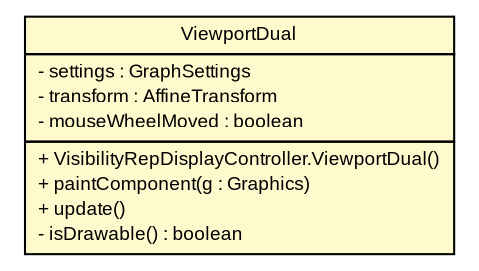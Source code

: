 #!/usr/local/bin/dot
#
# Class diagram 
# Generated by UMLGraph version R5_6 (http://www.umlgraph.org/)
#

digraph G {
	edge [fontname="arial",fontsize=10,labelfontname="arial",labelfontsize=10];
	node [fontname="arial",fontsize=10,shape=plaintext];
	nodesep=0.25;
	ranksep=0.5;
	// pfc.controllers.algorithms.VisibilityRepDisplayController.ViewportDual
	c17275 [label=<<table title="pfc.controllers.algorithms.VisibilityRepDisplayController.ViewportDual" border="0" cellborder="1" cellspacing="0" cellpadding="2" port="p" bgcolor="lemonChiffon" href="./VisibilityRepDisplayController.ViewportDual.html">
		<tr><td><table border="0" cellspacing="0" cellpadding="1">
<tr><td align="center" balign="center"> ViewportDual </td></tr>
		</table></td></tr>
		<tr><td><table border="0" cellspacing="0" cellpadding="1">
<tr><td align="left" balign="left"> - settings : GraphSettings </td></tr>
<tr><td align="left" balign="left"> - transform : AffineTransform </td></tr>
<tr><td align="left" balign="left"> - mouseWheelMoved : boolean </td></tr>
		</table></td></tr>
		<tr><td><table border="0" cellspacing="0" cellpadding="1">
<tr><td align="left" balign="left"> + VisibilityRepDisplayController.ViewportDual() </td></tr>
<tr><td align="left" balign="left"> + paintComponent(g : Graphics) </td></tr>
<tr><td align="left" balign="left"> + update() </td></tr>
<tr><td align="left" balign="left"> - isDrawable() : boolean </td></tr>
		</table></td></tr>
		</table>>, URL="./VisibilityRepDisplayController.ViewportDual.html", fontname="arial", fontcolor="black", fontsize=9.0];
}


